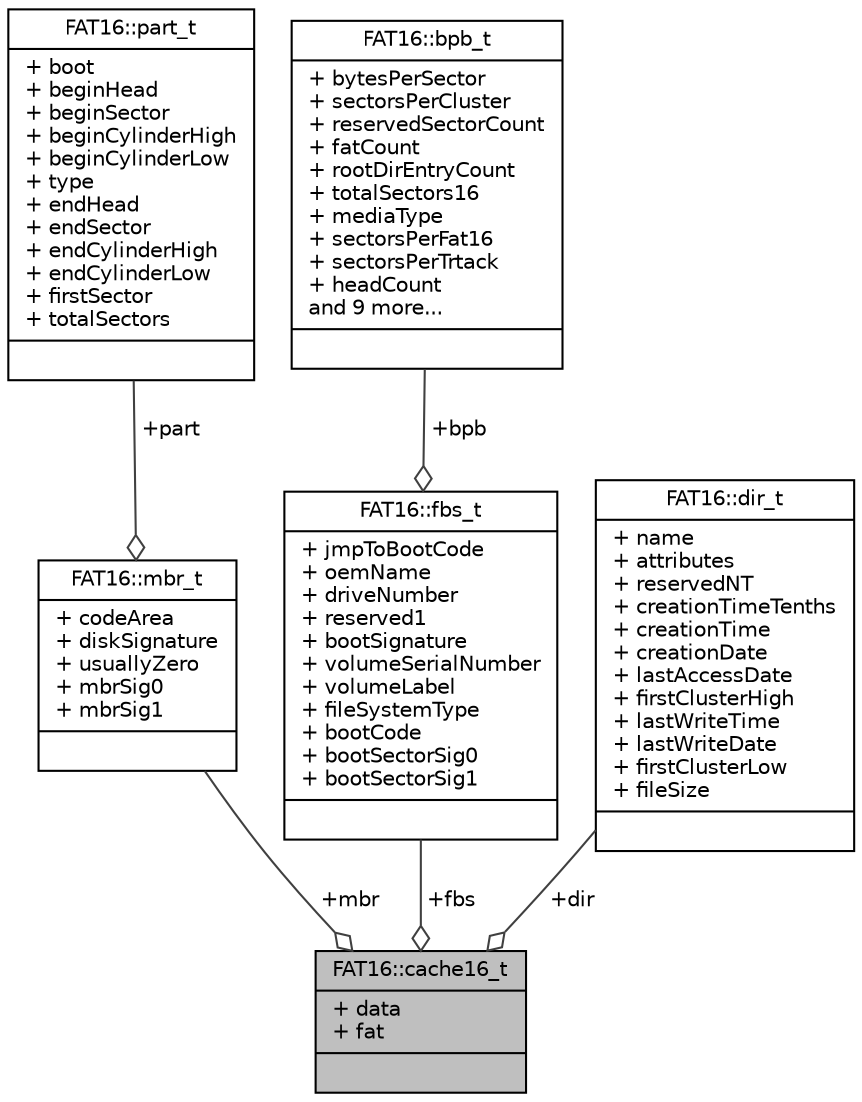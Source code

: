 digraph "FAT16::cache16_t"
{
  edge [fontname="Helvetica",fontsize="10",labelfontname="Helvetica",labelfontsize="10"];
  node [fontname="Helvetica",fontsize="10",shape=record];
  Node1 [label="{FAT16::cache16_t\n|+ data\l+ fat\l|}",height=0.2,width=0.4,color="black", fillcolor="grey75", style="filled", fontcolor="black"];
  Node2 -> Node1 [color="grey25",fontsize="10",style="solid",label=" +mbr" ,arrowhead="odiamond",fontname="Helvetica"];
  Node2 [label="{FAT16::mbr_t\n|+ codeArea\l+ diskSignature\l+ usuallyZero\l+ mbrSig0\l+ mbrSig1\l|}",height=0.2,width=0.4,color="black", fillcolor="white", style="filled",URL="$d5/d54/structFAT16_1_1mbr__t.html"];
  Node3 -> Node2 [color="grey25",fontsize="10",style="solid",label=" +part" ,arrowhead="odiamond",fontname="Helvetica"];
  Node3 [label="{FAT16::part_t\n|+ boot\l+ beginHead\l+ beginSector\l+ beginCylinderHigh\l+ beginCylinderLow\l+ type\l+ endHead\l+ endSector\l+ endCylinderHigh\l+ endCylinderLow\l+ firstSector\l+ totalSectors\l|}",height=0.2,width=0.4,color="black", fillcolor="white", style="filled",URL="$d3/dc7/structFAT16_1_1part__t.html"];
  Node4 -> Node1 [color="grey25",fontsize="10",style="solid",label=" +fbs" ,arrowhead="odiamond",fontname="Helvetica"];
  Node4 [label="{FAT16::fbs_t\n|+ jmpToBootCode\l+ oemName\l+ driveNumber\l+ reserved1\l+ bootSignature\l+ volumeSerialNumber\l+ volumeLabel\l+ fileSystemType\l+ bootCode\l+ bootSectorSig0\l+ bootSectorSig1\l|}",height=0.2,width=0.4,color="black", fillcolor="white", style="filled",URL="$d2/ded/structFAT16_1_1fbs__t.html"];
  Node5 -> Node4 [color="grey25",fontsize="10",style="solid",label=" +bpb" ,arrowhead="odiamond",fontname="Helvetica"];
  Node5 [label="{FAT16::bpb_t\n|+ bytesPerSector\l+ sectorsPerCluster\l+ reservedSectorCount\l+ fatCount\l+ rootDirEntryCount\l+ totalSectors16\l+ mediaType\l+ sectorsPerFat16\l+ sectorsPerTrtack\l+ headCount\land 9 more...\l|}",height=0.2,width=0.4,color="black", fillcolor="white", style="filled",URL="$d5/d47/structFAT16_1_1bpb__t.html"];
  Node6 -> Node1 [color="grey25",fontsize="10",style="solid",label=" +dir" ,arrowhead="odiamond",fontname="Helvetica"];
  Node6 [label="{FAT16::dir_t\n|+ name\l+ attributes\l+ reservedNT\l+ creationTimeTenths\l+ creationTime\l+ creationDate\l+ lastAccessDate\l+ firstClusterHigh\l+ lastWriteTime\l+ lastWriteDate\l+ firstClusterLow\l+ fileSize\l|}",height=0.2,width=0.4,color="black", fillcolor="white", style="filled",URL="$d8/d49/structFAT16_1_1dir__t.html"];
}
